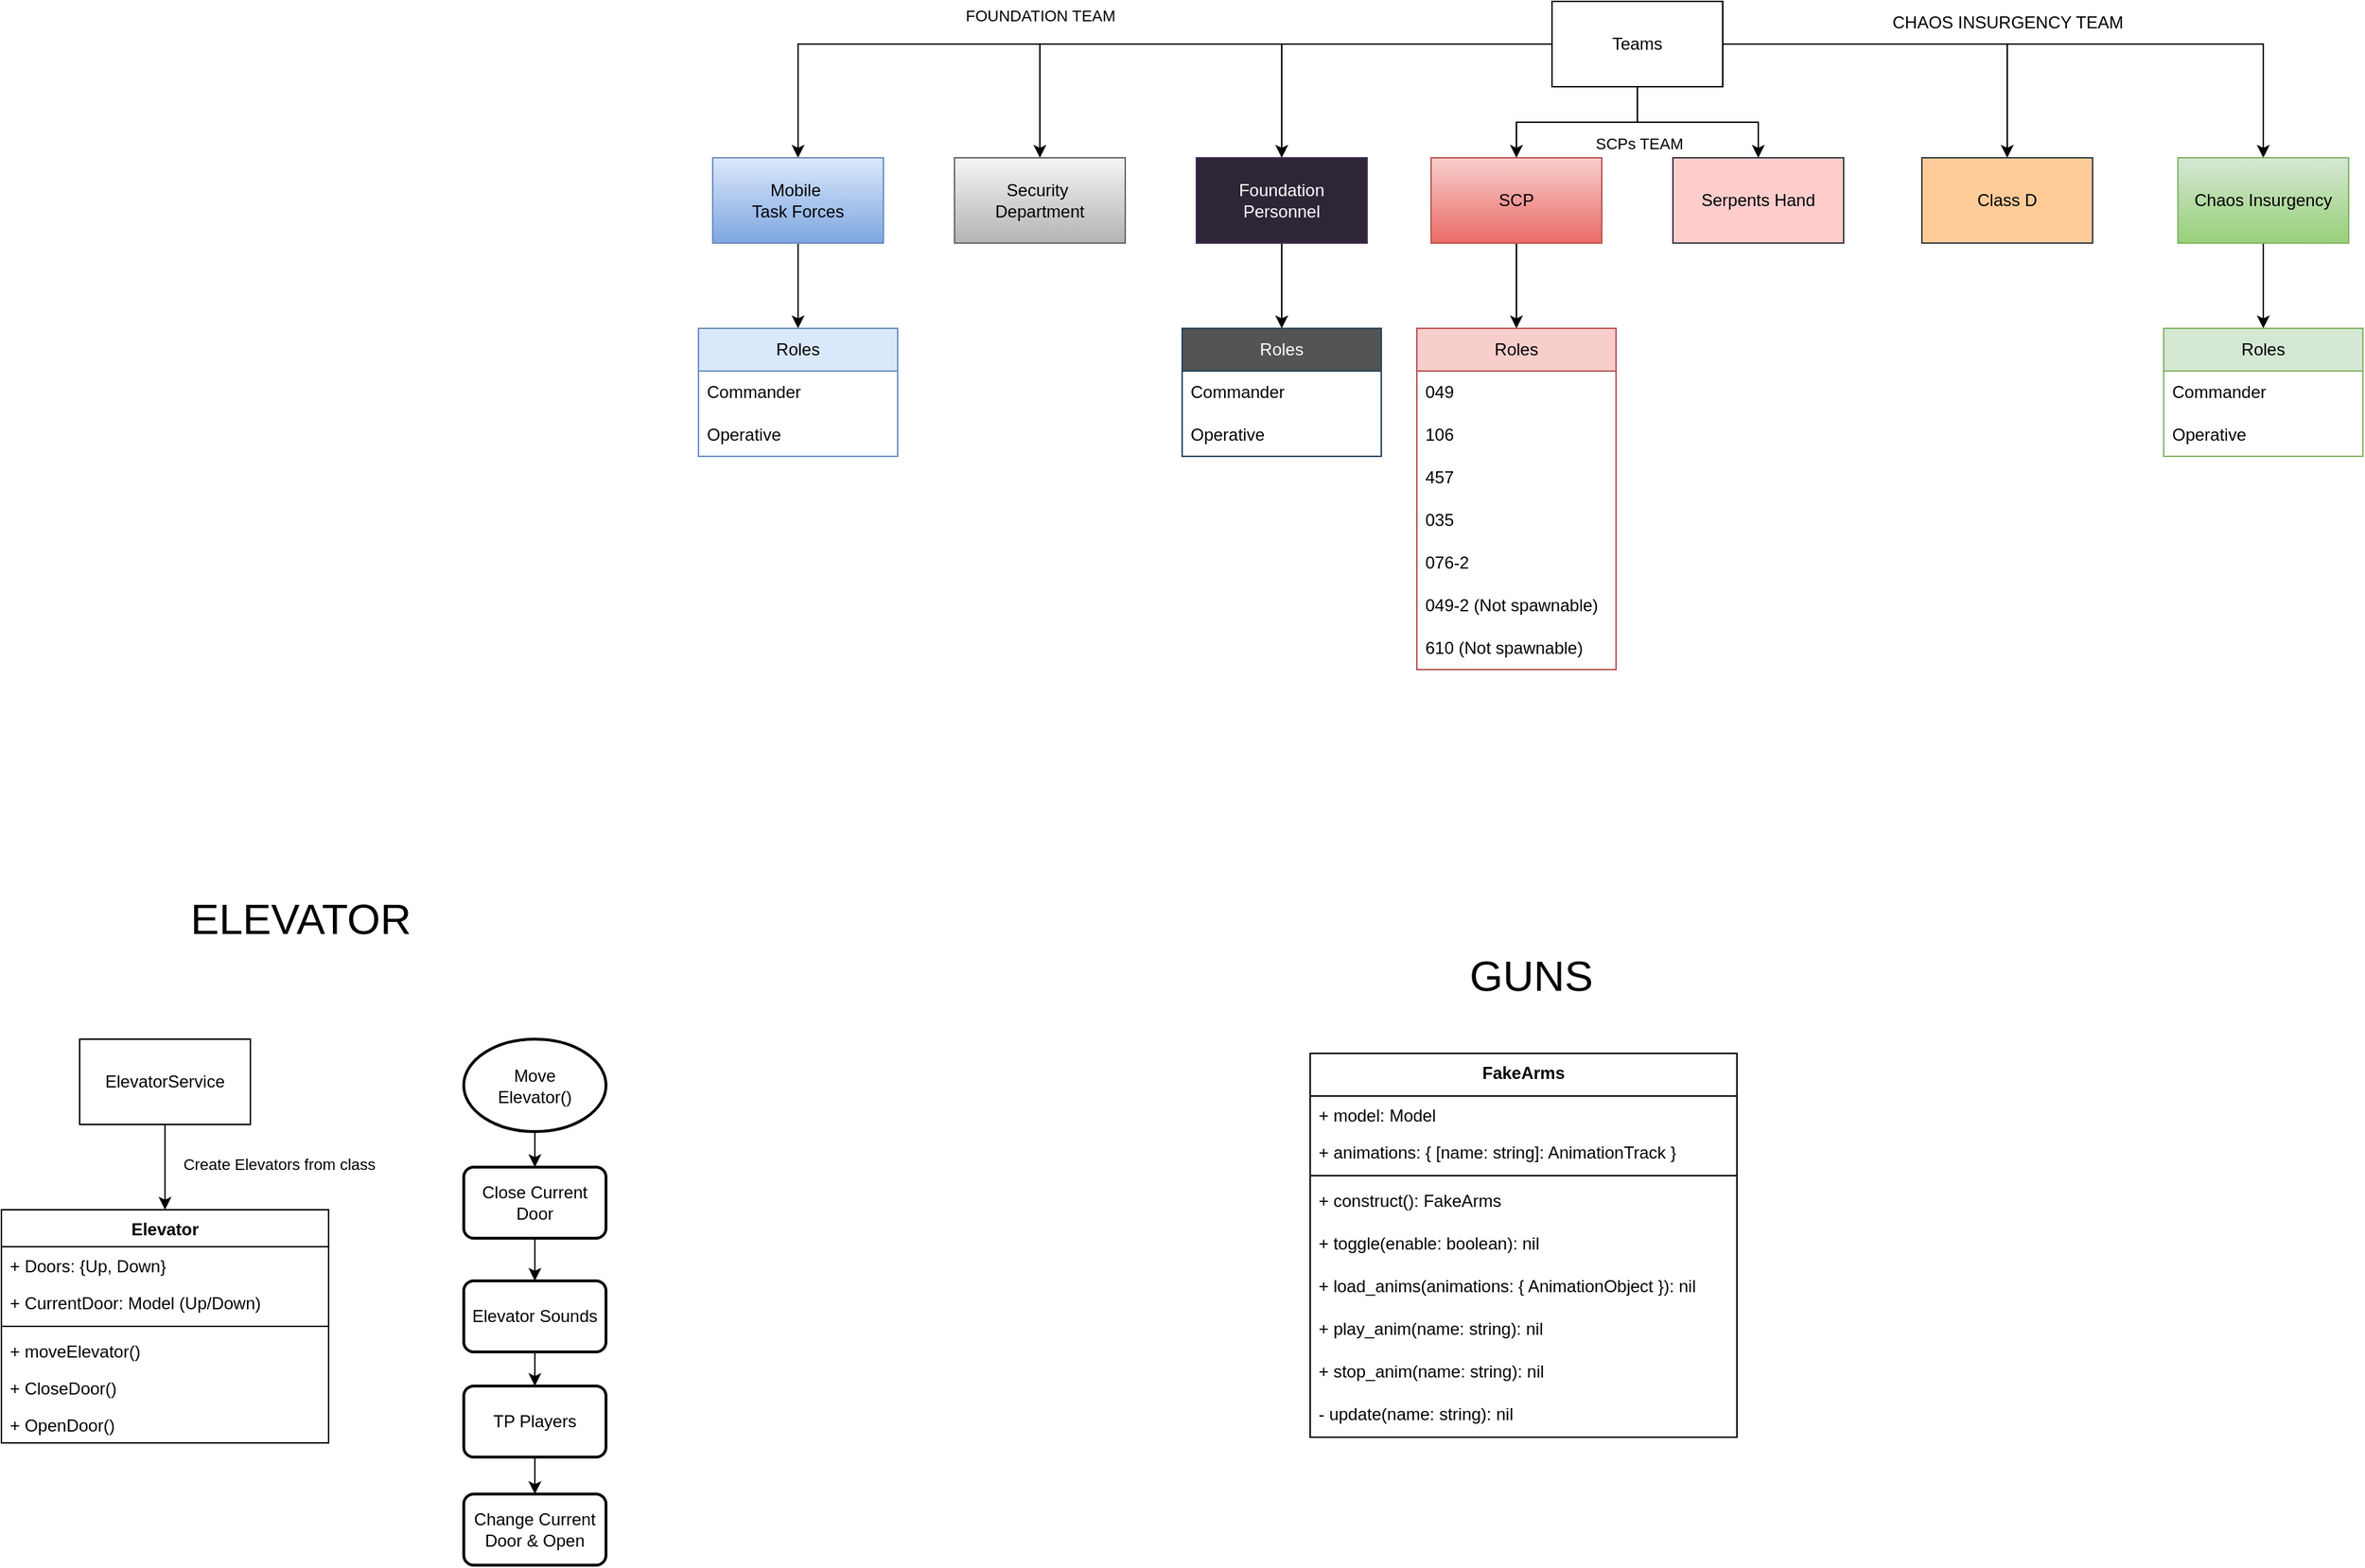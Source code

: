 <mxfile version="25.0.3">
  <diagram name="Strona-1" id="vQQd-aFJfNL8UlWiNCyT">
    <mxGraphModel dx="1877" dy="562" grid="1" gridSize="10" guides="1" tooltips="1" connect="1" arrows="1" fold="1" page="1" pageScale="1" pageWidth="827" pageHeight="1169" math="0" shadow="0">
      <root>
        <mxCell id="0" />
        <mxCell id="1" parent="0" />
        <mxCell id="Btt4zaDw4cOFiPfWUb0g-2" style="edgeStyle=orthogonalEdgeStyle;rounded=0;orthogonalLoop=1;jettySize=auto;html=1;entryX=0.5;entryY=0;entryDx=0;entryDy=0;" parent="1" source="Btt4zaDw4cOFiPfWUb0g-1" target="Btt4zaDw4cOFiPfWUb0g-3" edge="1">
          <mxGeometry relative="1" as="geometry">
            <mxPoint x="370" y="160" as="targetPoint" />
          </mxGeometry>
        </mxCell>
        <mxCell id="Btt4zaDw4cOFiPfWUb0g-6" style="edgeStyle=orthogonalEdgeStyle;rounded=0;orthogonalLoop=1;jettySize=auto;html=1;entryX=0.5;entryY=0;entryDx=0;entryDy=0;" parent="1" source="Btt4zaDw4cOFiPfWUb0g-1" target="Btt4zaDw4cOFiPfWUb0g-4" edge="1">
          <mxGeometry relative="1" as="geometry" />
        </mxCell>
        <mxCell id="Btt4zaDw4cOFiPfWUb0g-19" value="SCPs TEAM" style="edgeLabel;html=1;align=center;verticalAlign=middle;resizable=0;points=[];" parent="Btt4zaDw4cOFiPfWUb0g-6" vertex="1" connectable="0">
          <mxGeometry x="-0.521" y="1" relative="1" as="geometry">
            <mxPoint x="8" y="14" as="offset" />
          </mxGeometry>
        </mxCell>
        <mxCell id="Btt4zaDw4cOFiPfWUb0g-8" style="edgeStyle=orthogonalEdgeStyle;rounded=0;orthogonalLoop=1;jettySize=auto;html=1;entryX=0.5;entryY=0;entryDx=0;entryDy=0;" parent="1" source="Btt4zaDw4cOFiPfWUb0g-1" target="Btt4zaDw4cOFiPfWUb0g-7" edge="1">
          <mxGeometry relative="1" as="geometry" />
        </mxCell>
        <mxCell id="Btt4zaDw4cOFiPfWUb0g-10" style="edgeStyle=orthogonalEdgeStyle;rounded=0;orthogonalLoop=1;jettySize=auto;html=1;entryX=0.5;entryY=0;entryDx=0;entryDy=0;" parent="1" source="Btt4zaDw4cOFiPfWUb0g-1" target="Btt4zaDw4cOFiPfWUb0g-9" edge="1">
          <mxGeometry relative="1" as="geometry" />
        </mxCell>
        <mxCell id="Btt4zaDw4cOFiPfWUb0g-18" value="FOUNDATION TEAM" style="edgeLabel;html=1;align=center;verticalAlign=middle;resizable=0;points=[];" parent="Btt4zaDw4cOFiPfWUb0g-10" vertex="1" connectable="0">
          <mxGeometry x="0.208" y="-3" relative="1" as="geometry">
            <mxPoint x="8" y="-17" as="offset" />
          </mxGeometry>
        </mxCell>
        <mxCell id="Btt4zaDw4cOFiPfWUb0g-12" style="edgeStyle=orthogonalEdgeStyle;rounded=0;orthogonalLoop=1;jettySize=auto;html=1;entryX=0.5;entryY=0;entryDx=0;entryDy=0;" parent="1" source="Btt4zaDw4cOFiPfWUb0g-1" target="Btt4zaDw4cOFiPfWUb0g-11" edge="1">
          <mxGeometry relative="1" as="geometry">
            <Array as="points">
              <mxPoint x="370" y="145" />
              <mxPoint x="455" y="145" />
            </Array>
          </mxGeometry>
        </mxCell>
        <mxCell id="Btt4zaDw4cOFiPfWUb0g-14" style="edgeStyle=orthogonalEdgeStyle;rounded=0;orthogonalLoop=1;jettySize=auto;html=1;entryX=0.5;entryY=0;entryDx=0;entryDy=0;" parent="1" source="Btt4zaDw4cOFiPfWUb0g-1" target="Btt4zaDw4cOFiPfWUb0g-13" edge="1">
          <mxGeometry relative="1" as="geometry" />
        </mxCell>
        <mxCell id="Btt4zaDw4cOFiPfWUb0g-16" style="edgeStyle=orthogonalEdgeStyle;rounded=0;orthogonalLoop=1;jettySize=auto;html=1;entryX=0.5;entryY=0;entryDx=0;entryDy=0;" parent="1" source="Btt4zaDw4cOFiPfWUb0g-1" target="Btt4zaDw4cOFiPfWUb0g-15" edge="1">
          <mxGeometry relative="1" as="geometry" />
        </mxCell>
        <mxCell id="Btt4zaDw4cOFiPfWUb0g-1" value="Teams" style="rounded=0;whiteSpace=wrap;html=1;" parent="1" vertex="1">
          <mxGeometry x="310" y="60" width="120" height="60" as="geometry" />
        </mxCell>
        <mxCell id="pymyXbvmwVOLHeFxz3Gz-4" style="edgeStyle=orthogonalEdgeStyle;rounded=0;orthogonalLoop=1;jettySize=auto;html=1;" parent="1" source="Btt4zaDw4cOFiPfWUb0g-3" target="pymyXbvmwVOLHeFxz3Gz-1" edge="1">
          <mxGeometry relative="1" as="geometry" />
        </mxCell>
        <mxCell id="Btt4zaDw4cOFiPfWUb0g-3" value="Foundation&lt;div&gt;Personnel&lt;/div&gt;" style="rounded=0;whiteSpace=wrap;html=1;fillColor=#2E2536;strokeColor=#432D57;fontColor=#ffffff;" parent="1" vertex="1">
          <mxGeometry x="60" y="170" width="120" height="60" as="geometry" />
        </mxCell>
        <mxCell id="Btt4zaDw4cOFiPfWUb0g-22" value="" style="edgeStyle=orthogonalEdgeStyle;rounded=0;orthogonalLoop=1;jettySize=auto;html=1;" parent="1" source="Btt4zaDw4cOFiPfWUb0g-4" target="Btt4zaDw4cOFiPfWUb0g-23" edge="1">
          <mxGeometry relative="1" as="geometry">
            <mxPoint x="285" y="340" as="targetPoint" />
          </mxGeometry>
        </mxCell>
        <mxCell id="Btt4zaDw4cOFiPfWUb0g-4" value="SCP" style="rounded=0;whiteSpace=wrap;html=1;fillColor=#f8cecc;strokeColor=#b85450;gradientColor=#ea6b66;" parent="1" vertex="1">
          <mxGeometry x="225" y="170" width="120" height="60" as="geometry" />
        </mxCell>
        <mxCell id="Btt4zaDw4cOFiPfWUb0g-7" value="Security&amp;nbsp;&lt;div&gt;Department&lt;/div&gt;" style="rounded=0;whiteSpace=wrap;html=1;fillColor=#f5f5f5;gradientColor=#b3b3b3;strokeColor=#666666;" parent="1" vertex="1">
          <mxGeometry x="-110" y="170" width="120" height="60" as="geometry" />
        </mxCell>
        <mxCell id="Btt4zaDw4cOFiPfWUb0g-45" style="edgeStyle=orthogonalEdgeStyle;rounded=0;orthogonalLoop=1;jettySize=auto;html=1;entryX=0.5;entryY=0;entryDx=0;entryDy=0;" parent="1" source="Btt4zaDw4cOFiPfWUb0g-9" target="Btt4zaDw4cOFiPfWUb0g-42" edge="1">
          <mxGeometry relative="1" as="geometry" />
        </mxCell>
        <mxCell id="Btt4zaDw4cOFiPfWUb0g-9" value="Mobile&amp;nbsp;&lt;div&gt;Task&amp;nbsp;&lt;span style=&quot;background-color: initial;&quot;&gt;Forces&lt;/span&gt;&lt;/div&gt;" style="rounded=0;whiteSpace=wrap;html=1;fillColor=#dae8fc;gradientColor=#7ea6e0;strokeColor=#6c8ebf;" parent="1" vertex="1">
          <mxGeometry x="-280" y="170" width="120" height="60" as="geometry" />
        </mxCell>
        <mxCell id="Btt4zaDw4cOFiPfWUb0g-11" value="Serpents Hand" style="rounded=0;whiteSpace=wrap;html=1;fillColor=#ffcccc;strokeColor=#36393d;" parent="1" vertex="1">
          <mxGeometry x="395" y="170" width="120" height="60" as="geometry" />
        </mxCell>
        <mxCell id="Btt4zaDw4cOFiPfWUb0g-13" value="Class D" style="rounded=0;whiteSpace=wrap;html=1;fillColor=#ffcc99;strokeColor=#36393d;" parent="1" vertex="1">
          <mxGeometry x="570" y="170" width="120" height="60" as="geometry" />
        </mxCell>
        <mxCell id="Btt4zaDw4cOFiPfWUb0g-41" style="edgeStyle=orthogonalEdgeStyle;rounded=0;orthogonalLoop=1;jettySize=auto;html=1;entryX=0.5;entryY=0;entryDx=0;entryDy=0;" parent="1" source="Btt4zaDw4cOFiPfWUb0g-15" target="Btt4zaDw4cOFiPfWUb0g-31" edge="1">
          <mxGeometry relative="1" as="geometry" />
        </mxCell>
        <mxCell id="Btt4zaDw4cOFiPfWUb0g-15" value="Chaos Insurgency" style="rounded=0;whiteSpace=wrap;html=1;fillColor=#d5e8d4;strokeColor=#82b366;gradientColor=#97d077;" parent="1" vertex="1">
          <mxGeometry x="750" y="170" width="120" height="60" as="geometry" />
        </mxCell>
        <mxCell id="Btt4zaDw4cOFiPfWUb0g-20" value="CHAOS INSURGENCY TEAM" style="text;html=1;align=center;verticalAlign=middle;resizable=0;points=[];autosize=1;strokeColor=none;fillColor=none;" parent="1" vertex="1">
          <mxGeometry x="535" y="60" width="190" height="30" as="geometry" />
        </mxCell>
        <mxCell id="Btt4zaDw4cOFiPfWUb0g-23" value="Roles" style="swimlane;fontStyle=0;childLayout=stackLayout;horizontal=1;startSize=30;horizontalStack=0;resizeParent=1;resizeParentMax=0;resizeLast=0;collapsible=1;marginBottom=0;whiteSpace=wrap;html=1;fillColor=#f8cecc;strokeColor=#b85450;" parent="1" vertex="1">
          <mxGeometry x="215" y="290" width="140" height="240" as="geometry" />
        </mxCell>
        <mxCell id="Btt4zaDw4cOFiPfWUb0g-24" value="049" style="text;strokeColor=none;fillColor=none;align=left;verticalAlign=middle;spacingLeft=4;spacingRight=4;overflow=hidden;points=[[0,0.5],[1,0.5]];portConstraint=eastwest;rotatable=0;whiteSpace=wrap;html=1;" parent="Btt4zaDw4cOFiPfWUb0g-23" vertex="1">
          <mxGeometry y="30" width="140" height="30" as="geometry" />
        </mxCell>
        <mxCell id="Btt4zaDw4cOFiPfWUb0g-25" value="106" style="text;strokeColor=none;fillColor=none;align=left;verticalAlign=middle;spacingLeft=4;spacingRight=4;overflow=hidden;points=[[0,0.5],[1,0.5]];portConstraint=eastwest;rotatable=0;whiteSpace=wrap;html=1;" parent="Btt4zaDw4cOFiPfWUb0g-23" vertex="1">
          <mxGeometry y="60" width="140" height="30" as="geometry" />
        </mxCell>
        <mxCell id="Btt4zaDw4cOFiPfWUb0g-27" value="457" style="text;strokeColor=none;fillColor=none;align=left;verticalAlign=middle;spacingLeft=4;spacingRight=4;overflow=hidden;points=[[0,0.5],[1,0.5]];portConstraint=eastwest;rotatable=0;whiteSpace=wrap;html=1;" parent="Btt4zaDw4cOFiPfWUb0g-23" vertex="1">
          <mxGeometry y="90" width="140" height="30" as="geometry" />
        </mxCell>
        <mxCell id="Btt4zaDw4cOFiPfWUb0g-30" value="035" style="text;strokeColor=none;fillColor=none;align=left;verticalAlign=middle;spacingLeft=4;spacingRight=4;overflow=hidden;points=[[0,0.5],[1,0.5]];portConstraint=eastwest;rotatable=0;whiteSpace=wrap;html=1;" parent="Btt4zaDw4cOFiPfWUb0g-23" vertex="1">
          <mxGeometry y="120" width="140" height="30" as="geometry" />
        </mxCell>
        <mxCell id="Btt4zaDw4cOFiPfWUb0g-29" value="076-2" style="text;strokeColor=none;fillColor=none;align=left;verticalAlign=middle;spacingLeft=4;spacingRight=4;overflow=hidden;points=[[0,0.5],[1,0.5]];portConstraint=eastwest;rotatable=0;whiteSpace=wrap;html=1;" parent="Btt4zaDw4cOFiPfWUb0g-23" vertex="1">
          <mxGeometry y="150" width="140" height="30" as="geometry" />
        </mxCell>
        <mxCell id="Btt4zaDw4cOFiPfWUb0g-28" value="049-2 (Not spawnable)" style="text;strokeColor=none;fillColor=none;align=left;verticalAlign=middle;spacingLeft=4;spacingRight=4;overflow=hidden;points=[[0,0.5],[1,0.5]];portConstraint=eastwest;rotatable=0;whiteSpace=wrap;html=1;" parent="Btt4zaDw4cOFiPfWUb0g-23" vertex="1">
          <mxGeometry y="180" width="140" height="30" as="geometry" />
        </mxCell>
        <mxCell id="Btt4zaDw4cOFiPfWUb0g-26" value="610 (Not spawnable)" style="text;strokeColor=none;fillColor=none;align=left;verticalAlign=middle;spacingLeft=4;spacingRight=4;overflow=hidden;points=[[0,0.5],[1,0.5]];portConstraint=eastwest;rotatable=0;whiteSpace=wrap;html=1;" parent="Btt4zaDw4cOFiPfWUb0g-23" vertex="1">
          <mxGeometry y="210" width="140" height="30" as="geometry" />
        </mxCell>
        <mxCell id="Btt4zaDw4cOFiPfWUb0g-31" value="Roles" style="swimlane;fontStyle=0;childLayout=stackLayout;horizontal=1;startSize=30;horizontalStack=0;resizeParent=1;resizeParentMax=0;resizeLast=0;collapsible=1;marginBottom=0;whiteSpace=wrap;html=1;fillColor=#d5e8d4;strokeColor=#82b366;" parent="1" vertex="1">
          <mxGeometry x="740" y="290" width="140" height="90" as="geometry" />
        </mxCell>
        <mxCell id="Btt4zaDw4cOFiPfWUb0g-32" value="Commander" style="text;strokeColor=none;fillColor=none;align=left;verticalAlign=middle;spacingLeft=4;spacingRight=4;overflow=hidden;points=[[0,0.5],[1,0.5]];portConstraint=eastwest;rotatable=0;whiteSpace=wrap;html=1;" parent="Btt4zaDw4cOFiPfWUb0g-31" vertex="1">
          <mxGeometry y="30" width="140" height="30" as="geometry" />
        </mxCell>
        <mxCell id="Btt4zaDw4cOFiPfWUb0g-33" value="Operative" style="text;strokeColor=none;fillColor=none;align=left;verticalAlign=middle;spacingLeft=4;spacingRight=4;overflow=hidden;points=[[0,0.5],[1,0.5]];portConstraint=eastwest;rotatable=0;whiteSpace=wrap;html=1;" parent="Btt4zaDw4cOFiPfWUb0g-31" vertex="1">
          <mxGeometry y="60" width="140" height="30" as="geometry" />
        </mxCell>
        <mxCell id="Btt4zaDw4cOFiPfWUb0g-42" value="Roles" style="swimlane;fontStyle=0;childLayout=stackLayout;horizontal=1;startSize=30;horizontalStack=0;resizeParent=1;resizeParentMax=0;resizeLast=0;collapsible=1;marginBottom=0;whiteSpace=wrap;html=1;fillColor=#dae8fc;strokeColor=#6c8ebf;" parent="1" vertex="1">
          <mxGeometry x="-290" y="290" width="140" height="90" as="geometry" />
        </mxCell>
        <mxCell id="Btt4zaDw4cOFiPfWUb0g-43" value="Commander" style="text;strokeColor=none;fillColor=none;align=left;verticalAlign=middle;spacingLeft=4;spacingRight=4;overflow=hidden;points=[[0,0.5],[1,0.5]];portConstraint=eastwest;rotatable=0;whiteSpace=wrap;html=1;" parent="Btt4zaDw4cOFiPfWUb0g-42" vertex="1">
          <mxGeometry y="30" width="140" height="30" as="geometry" />
        </mxCell>
        <mxCell id="Btt4zaDw4cOFiPfWUb0g-44" value="Operative" style="text;strokeColor=none;fillColor=none;align=left;verticalAlign=middle;spacingLeft=4;spacingRight=4;overflow=hidden;points=[[0,0.5],[1,0.5]];portConstraint=eastwest;rotatable=0;whiteSpace=wrap;html=1;" parent="Btt4zaDw4cOFiPfWUb0g-42" vertex="1">
          <mxGeometry y="60" width="140" height="30" as="geometry" />
        </mxCell>
        <mxCell id="pymyXbvmwVOLHeFxz3Gz-1" value="&lt;font color=&quot;#ffffff&quot;&gt;Roles&lt;/font&gt;" style="swimlane;fontStyle=0;childLayout=stackLayout;horizontal=1;startSize=30;horizontalStack=0;resizeParent=1;resizeParentMax=0;resizeLast=0;collapsible=1;marginBottom=0;whiteSpace=wrap;html=1;fillColor=#545454;strokeColor=#23445d;" parent="1" vertex="1">
          <mxGeometry x="50" y="290" width="140" height="90" as="geometry" />
        </mxCell>
        <mxCell id="pymyXbvmwVOLHeFxz3Gz-2" value="Commander" style="text;strokeColor=none;fillColor=none;align=left;verticalAlign=middle;spacingLeft=4;spacingRight=4;overflow=hidden;points=[[0,0.5],[1,0.5]];portConstraint=eastwest;rotatable=0;whiteSpace=wrap;html=1;" parent="pymyXbvmwVOLHeFxz3Gz-1" vertex="1">
          <mxGeometry y="30" width="140" height="30" as="geometry" />
        </mxCell>
        <mxCell id="pymyXbvmwVOLHeFxz3Gz-3" value="Operative" style="text;strokeColor=none;fillColor=none;align=left;verticalAlign=middle;spacingLeft=4;spacingRight=4;overflow=hidden;points=[[0,0.5],[1,0.5]];portConstraint=eastwest;rotatable=0;whiteSpace=wrap;html=1;" parent="pymyXbvmwVOLHeFxz3Gz-1" vertex="1">
          <mxGeometry y="60" width="140" height="30" as="geometry" />
        </mxCell>
        <mxCell id="pymyXbvmwVOLHeFxz3Gz-6" style="edgeStyle=orthogonalEdgeStyle;rounded=0;orthogonalLoop=1;jettySize=auto;html=1;" parent="1" source="pymyXbvmwVOLHeFxz3Gz-5" edge="1">
          <mxGeometry relative="1" as="geometry">
            <mxPoint x="-665" y="910" as="targetPoint" />
          </mxGeometry>
        </mxCell>
        <mxCell id="pymyXbvmwVOLHeFxz3Gz-13" value="Create Elevators from class" style="edgeLabel;html=1;align=center;verticalAlign=middle;resizable=0;points=[];" parent="pymyXbvmwVOLHeFxz3Gz-6" vertex="1" connectable="0">
          <mxGeometry x="-0.068" relative="1" as="geometry">
            <mxPoint x="80" as="offset" />
          </mxGeometry>
        </mxCell>
        <mxCell id="pymyXbvmwVOLHeFxz3Gz-5" value="ElevatorService" style="rounded=0;whiteSpace=wrap;html=1;" parent="1" vertex="1">
          <mxGeometry x="-725" y="790" width="120" height="60" as="geometry" />
        </mxCell>
        <mxCell id="pymyXbvmwVOLHeFxz3Gz-9" value="Elevator" style="swimlane;fontStyle=1;align=center;verticalAlign=top;childLayout=stackLayout;horizontal=1;startSize=26;horizontalStack=0;resizeParent=1;resizeParentMax=0;resizeLast=0;collapsible=1;marginBottom=0;whiteSpace=wrap;html=1;" parent="1" vertex="1">
          <mxGeometry x="-780" y="910" width="230" height="164" as="geometry" />
        </mxCell>
        <mxCell id="pymyXbvmwVOLHeFxz3Gz-10" value="+ Doors: {Up, Down}" style="text;strokeColor=none;fillColor=none;align=left;verticalAlign=top;spacingLeft=4;spacingRight=4;overflow=hidden;rotatable=0;points=[[0,0.5],[1,0.5]];portConstraint=eastwest;whiteSpace=wrap;html=1;" parent="pymyXbvmwVOLHeFxz3Gz-9" vertex="1">
          <mxGeometry y="26" width="230" height="26" as="geometry" />
        </mxCell>
        <mxCell id="pymyXbvmwVOLHeFxz3Gz-15" value="+ CurrentDoor: Model (Up/Down)" style="text;strokeColor=none;fillColor=none;align=left;verticalAlign=top;spacingLeft=4;spacingRight=4;overflow=hidden;rotatable=0;points=[[0,0.5],[1,0.5]];portConstraint=eastwest;whiteSpace=wrap;html=1;" parent="pymyXbvmwVOLHeFxz3Gz-9" vertex="1">
          <mxGeometry y="52" width="230" height="26" as="geometry" />
        </mxCell>
        <mxCell id="pymyXbvmwVOLHeFxz3Gz-11" value="" style="line;strokeWidth=1;fillColor=none;align=left;verticalAlign=middle;spacingTop=-1;spacingLeft=3;spacingRight=3;rotatable=0;labelPosition=right;points=[];portConstraint=eastwest;strokeColor=inherit;" parent="pymyXbvmwVOLHeFxz3Gz-9" vertex="1">
          <mxGeometry y="78" width="230" height="8" as="geometry" />
        </mxCell>
        <mxCell id="pymyXbvmwVOLHeFxz3Gz-12" value="+ moveElevator()" style="text;strokeColor=none;fillColor=none;align=left;verticalAlign=top;spacingLeft=4;spacingRight=4;overflow=hidden;rotatable=0;points=[[0,0.5],[1,0.5]];portConstraint=eastwest;whiteSpace=wrap;html=1;" parent="pymyXbvmwVOLHeFxz3Gz-9" vertex="1">
          <mxGeometry y="86" width="230" height="26" as="geometry" />
        </mxCell>
        <mxCell id="pymyXbvmwVOLHeFxz3Gz-16" value="+ CloseDoor()" style="text;strokeColor=none;fillColor=none;align=left;verticalAlign=top;spacingLeft=4;spacingRight=4;overflow=hidden;rotatable=0;points=[[0,0.5],[1,0.5]];portConstraint=eastwest;whiteSpace=wrap;html=1;" parent="pymyXbvmwVOLHeFxz3Gz-9" vertex="1">
          <mxGeometry y="112" width="230" height="26" as="geometry" />
        </mxCell>
        <mxCell id="pymyXbvmwVOLHeFxz3Gz-17" value="+ OpenDoor()" style="text;strokeColor=none;fillColor=none;align=left;verticalAlign=top;spacingLeft=4;spacingRight=4;overflow=hidden;rotatable=0;points=[[0,0.5],[1,0.5]];portConstraint=eastwest;whiteSpace=wrap;html=1;" parent="pymyXbvmwVOLHeFxz3Gz-9" vertex="1">
          <mxGeometry y="138" width="230" height="26" as="geometry" />
        </mxCell>
        <mxCell id="pymyXbvmwVOLHeFxz3Gz-20" style="edgeStyle=orthogonalEdgeStyle;rounded=0;orthogonalLoop=1;jettySize=auto;html=1;entryX=0.5;entryY=0;entryDx=0;entryDy=0;" parent="1" source="pymyXbvmwVOLHeFxz3Gz-19" target="pymyXbvmwVOLHeFxz3Gz-21" edge="1">
          <mxGeometry relative="1" as="geometry">
            <mxPoint x="-405" y="920" as="targetPoint" />
          </mxGeometry>
        </mxCell>
        <mxCell id="pymyXbvmwVOLHeFxz3Gz-19" value="Move&lt;div&gt;Elevator()&lt;/div&gt;" style="strokeWidth=2;html=1;shape=mxgraph.flowchart.start_2;whiteSpace=wrap;" parent="1" vertex="1">
          <mxGeometry x="-455" y="790" width="100" height="65" as="geometry" />
        </mxCell>
        <mxCell id="pymyXbvmwVOLHeFxz3Gz-23" value="" style="edgeStyle=orthogonalEdgeStyle;rounded=0;orthogonalLoop=1;jettySize=auto;html=1;" parent="1" source="pymyXbvmwVOLHeFxz3Gz-21" target="pymyXbvmwVOLHeFxz3Gz-22" edge="1">
          <mxGeometry relative="1" as="geometry" />
        </mxCell>
        <mxCell id="pymyXbvmwVOLHeFxz3Gz-21" value="Close&amp;nbsp;&lt;span style=&quot;background-color: initial;&quot;&gt;Current&lt;/span&gt;&lt;div&gt;Door&lt;/div&gt;" style="rounded=1;whiteSpace=wrap;html=1;absoluteArcSize=1;arcSize=14;strokeWidth=2;" parent="1" vertex="1">
          <mxGeometry x="-455" y="880" width="100" height="50" as="geometry" />
        </mxCell>
        <mxCell id="pymyXbvmwVOLHeFxz3Gz-25" value="" style="edgeStyle=orthogonalEdgeStyle;rounded=0;orthogonalLoop=1;jettySize=auto;html=1;" parent="1" source="pymyXbvmwVOLHeFxz3Gz-22" edge="1">
          <mxGeometry relative="1" as="geometry">
            <mxPoint x="-405" y="1034" as="targetPoint" />
          </mxGeometry>
        </mxCell>
        <mxCell id="pymyXbvmwVOLHeFxz3Gz-22" value="Elevator Sounds" style="rounded=1;whiteSpace=wrap;html=1;absoluteArcSize=1;arcSize=14;strokeWidth=2;" parent="1" vertex="1">
          <mxGeometry x="-455" y="960" width="100" height="50" as="geometry" />
        </mxCell>
        <mxCell id="pymyXbvmwVOLHeFxz3Gz-28" style="edgeStyle=orthogonalEdgeStyle;rounded=0;orthogonalLoop=1;jettySize=auto;html=1;entryX=0.5;entryY=0;entryDx=0;entryDy=0;" parent="1" source="pymyXbvmwVOLHeFxz3Gz-26" target="pymyXbvmwVOLHeFxz3Gz-27" edge="1">
          <mxGeometry relative="1" as="geometry" />
        </mxCell>
        <mxCell id="pymyXbvmwVOLHeFxz3Gz-26" value="TP Players" style="rounded=1;whiteSpace=wrap;html=1;absoluteArcSize=1;arcSize=14;strokeWidth=2;" parent="1" vertex="1">
          <mxGeometry x="-455" y="1034" width="100" height="50" as="geometry" />
        </mxCell>
        <mxCell id="pymyXbvmwVOLHeFxz3Gz-27" value="Change Current&lt;div&gt;Door &amp;amp; Open&lt;/div&gt;" style="rounded=1;whiteSpace=wrap;html=1;absoluteArcSize=1;arcSize=14;strokeWidth=2;" parent="1" vertex="1">
          <mxGeometry x="-455" y="1110" width="100" height="50" as="geometry" />
        </mxCell>
        <mxCell id="XZkvjQfygVO_bHjatRl8-1" value="&lt;font style=&quot;font-size: 30px;&quot;&gt;ELEVATOR&lt;/font&gt;" style="text;html=1;align=center;verticalAlign=middle;resizable=0;points=[];autosize=1;strokeColor=none;fillColor=none;" vertex="1" parent="1">
          <mxGeometry x="-660" y="680" width="180" height="50" as="geometry" />
        </mxCell>
        <mxCell id="XZkvjQfygVO_bHjatRl8-3" value="&lt;font style=&quot;font-size: 30px;&quot;&gt;GUNS&lt;/font&gt;" style="text;html=1;align=center;verticalAlign=middle;resizable=0;points=[];autosize=1;strokeColor=none;fillColor=none;" vertex="1" parent="1">
          <mxGeometry x="240" y="720" width="110" height="50" as="geometry" />
        </mxCell>
        <mxCell id="XZkvjQfygVO_bHjatRl8-4" value="FakeArms" style="swimlane;fontStyle=1;align=center;verticalAlign=top;childLayout=stackLayout;horizontal=1;startSize=30;horizontalStack=0;resizeParent=1;resizeParentMax=0;resizeLast=0;collapsible=1;marginBottom=0;whiteSpace=wrap;html=1;" vertex="1" parent="1">
          <mxGeometry x="140" y="800" width="300" height="270" as="geometry" />
        </mxCell>
        <mxCell id="XZkvjQfygVO_bHjatRl8-5" value="+ model: Model" style="text;strokeColor=none;fillColor=none;align=left;verticalAlign=top;spacingLeft=4;spacingRight=4;overflow=hidden;rotatable=0;points=[[0,0.5],[1,0.5]];portConstraint=eastwest;whiteSpace=wrap;html=1;" vertex="1" parent="XZkvjQfygVO_bHjatRl8-4">
          <mxGeometry y="30" width="300" height="26" as="geometry" />
        </mxCell>
        <mxCell id="XZkvjQfygVO_bHjatRl8-8" value="+ animations: { [name: string]: AnimationTrack }" style="text;strokeColor=none;fillColor=none;align=left;verticalAlign=top;spacingLeft=4;spacingRight=4;overflow=hidden;rotatable=0;points=[[0,0.5],[1,0.5]];portConstraint=eastwest;whiteSpace=wrap;html=1;" vertex="1" parent="XZkvjQfygVO_bHjatRl8-4">
          <mxGeometry y="56" width="300" height="26" as="geometry" />
        </mxCell>
        <mxCell id="XZkvjQfygVO_bHjatRl8-6" value="" style="line;strokeWidth=1;fillColor=none;align=left;verticalAlign=middle;spacingTop=-1;spacingLeft=3;spacingRight=3;rotatable=0;labelPosition=right;points=[];portConstraint=eastwest;strokeColor=inherit;" vertex="1" parent="XZkvjQfygVO_bHjatRl8-4">
          <mxGeometry y="82" width="300" height="8" as="geometry" />
        </mxCell>
        <mxCell id="XZkvjQfygVO_bHjatRl8-7" value="+ construct(): FakeArms" style="text;strokeColor=none;fillColor=none;align=left;verticalAlign=top;spacingLeft=4;spacingRight=4;overflow=hidden;rotatable=0;points=[[0,0.5],[1,0.5]];portConstraint=eastwest;whiteSpace=wrap;html=1;" vertex="1" parent="XZkvjQfygVO_bHjatRl8-4">
          <mxGeometry y="90" width="300" height="30" as="geometry" />
        </mxCell>
        <mxCell id="XZkvjQfygVO_bHjatRl8-12" value="+ toggle(enable: boolean): nil" style="text;strokeColor=none;fillColor=none;align=left;verticalAlign=top;spacingLeft=4;spacingRight=4;overflow=hidden;rotatable=0;points=[[0,0.5],[1,0.5]];portConstraint=eastwest;whiteSpace=wrap;html=1;" vertex="1" parent="XZkvjQfygVO_bHjatRl8-4">
          <mxGeometry y="120" width="300" height="30" as="geometry" />
        </mxCell>
        <mxCell id="XZkvjQfygVO_bHjatRl8-9" value="+ load_anims(animations: { AnimationObject }): nil" style="text;strokeColor=none;fillColor=none;align=left;verticalAlign=top;spacingLeft=4;spacingRight=4;overflow=hidden;rotatable=0;points=[[0,0.5],[1,0.5]];portConstraint=eastwest;whiteSpace=wrap;html=1;" vertex="1" parent="XZkvjQfygVO_bHjatRl8-4">
          <mxGeometry y="150" width="300" height="30" as="geometry" />
        </mxCell>
        <mxCell id="XZkvjQfygVO_bHjatRl8-10" value="+ play_anim(name: string): nil" style="text;strokeColor=none;fillColor=none;align=left;verticalAlign=top;spacingLeft=4;spacingRight=4;overflow=hidden;rotatable=0;points=[[0,0.5],[1,0.5]];portConstraint=eastwest;whiteSpace=wrap;html=1;" vertex="1" parent="XZkvjQfygVO_bHjatRl8-4">
          <mxGeometry y="180" width="300" height="30" as="geometry" />
        </mxCell>
        <mxCell id="XZkvjQfygVO_bHjatRl8-11" value="+ stop_anim(&lt;span style=&quot;background-color: initial;&quot;&gt;name: string): nil&lt;/span&gt;" style="text;strokeColor=none;fillColor=none;align=left;verticalAlign=top;spacingLeft=4;spacingRight=4;overflow=hidden;rotatable=0;points=[[0,0.5],[1,0.5]];portConstraint=eastwest;whiteSpace=wrap;html=1;" vertex="1" parent="XZkvjQfygVO_bHjatRl8-4">
          <mxGeometry y="210" width="300" height="30" as="geometry" />
        </mxCell>
        <mxCell id="XZkvjQfygVO_bHjatRl8-13" value="- update(&lt;span style=&quot;background-color: initial;&quot;&gt;name: string): nil&lt;/span&gt;" style="text;strokeColor=none;fillColor=none;align=left;verticalAlign=top;spacingLeft=4;spacingRight=4;overflow=hidden;rotatable=0;points=[[0,0.5],[1,0.5]];portConstraint=eastwest;whiteSpace=wrap;html=1;" vertex="1" parent="XZkvjQfygVO_bHjatRl8-4">
          <mxGeometry y="240" width="300" height="30" as="geometry" />
        </mxCell>
      </root>
    </mxGraphModel>
  </diagram>
</mxfile>
